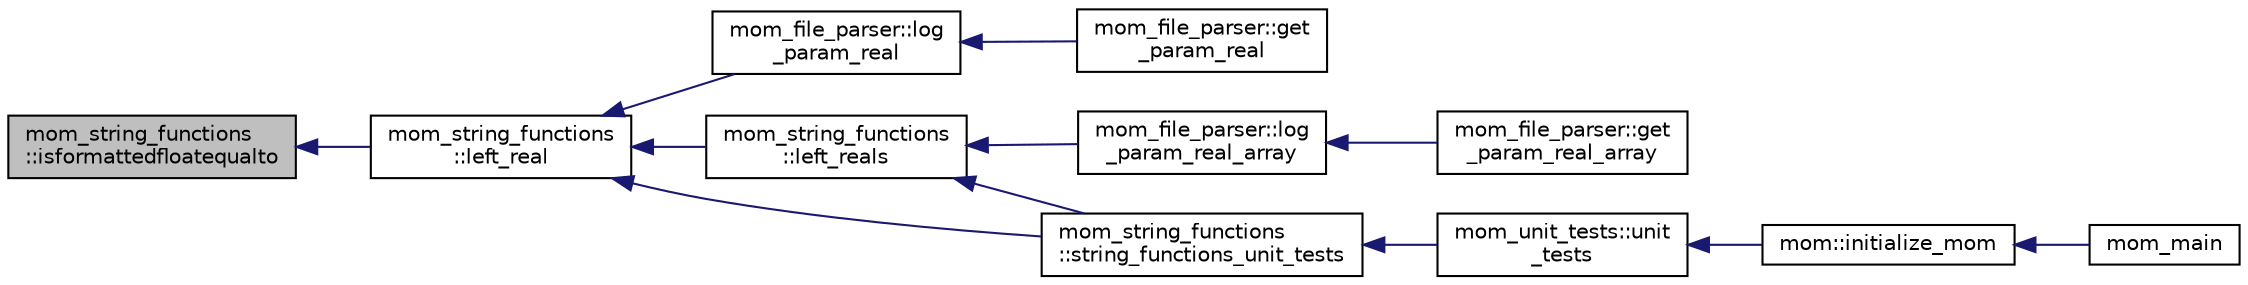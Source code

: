 digraph "mom_string_functions::isformattedfloatequalto"
{
 // INTERACTIVE_SVG=YES
  edge [fontname="Helvetica",fontsize="10",labelfontname="Helvetica",labelfontsize="10"];
  node [fontname="Helvetica",fontsize="10",shape=record];
  rankdir="LR";
  Node43 [label="mom_string_functions\l::isformattedfloatequalto",height=0.2,width=0.4,color="black", fillcolor="grey75", style="filled", fontcolor="black"];
  Node43 -> Node44 [dir="back",color="midnightblue",fontsize="10",style="solid",fontname="Helvetica"];
  Node44 [label="mom_string_functions\l::left_real",height=0.2,width=0.4,color="black", fillcolor="white", style="filled",URL="$namespacemom__string__functions.html#ab56b89fb51a387279afc68c85d30dca2"];
  Node44 -> Node45 [dir="back",color="midnightblue",fontsize="10",style="solid",fontname="Helvetica"];
  Node45 [label="mom_file_parser::log\l_param_real",height=0.2,width=0.4,color="black", fillcolor="white", style="filled",URL="$namespacemom__file__parser.html#aeb1b4f822e409456cd341f552542bfc2"];
  Node45 -> Node46 [dir="back",color="midnightblue",fontsize="10",style="solid",fontname="Helvetica"];
  Node46 [label="mom_file_parser::get\l_param_real",height=0.2,width=0.4,color="black", fillcolor="white", style="filled",URL="$namespacemom__file__parser.html#ad3ab0b86ed8dbac8c4ae556c24a6dd07"];
  Node44 -> Node47 [dir="back",color="midnightblue",fontsize="10",style="solid",fontname="Helvetica"];
  Node47 [label="mom_string_functions\l::left_reals",height=0.2,width=0.4,color="black", fillcolor="white", style="filled",URL="$namespacemom__string__functions.html#a07fa1b92ce5c4c4336bb45c5a89fa548"];
  Node47 -> Node48 [dir="back",color="midnightblue",fontsize="10",style="solid",fontname="Helvetica"];
  Node48 [label="mom_file_parser::log\l_param_real_array",height=0.2,width=0.4,color="black", fillcolor="white", style="filled",URL="$namespacemom__file__parser.html#aa368e3cc6595a4f7b84560e1ffbb3ac6"];
  Node48 -> Node49 [dir="back",color="midnightblue",fontsize="10",style="solid",fontname="Helvetica"];
  Node49 [label="mom_file_parser::get\l_param_real_array",height=0.2,width=0.4,color="black", fillcolor="white", style="filled",URL="$namespacemom__file__parser.html#af43ea79dcb7ced6a6bf49d438d105f76"];
  Node47 -> Node50 [dir="back",color="midnightblue",fontsize="10",style="solid",fontname="Helvetica"];
  Node50 [label="mom_string_functions\l::string_functions_unit_tests",height=0.2,width=0.4,color="black", fillcolor="white", style="filled",URL="$namespacemom__string__functions.html#a7b7aa802a4da2021801267f6c6f890bf",tooltip="Returns true if a unit test of string_functions fails. "];
  Node50 -> Node51 [dir="back",color="midnightblue",fontsize="10",style="solid",fontname="Helvetica"];
  Node51 [label="mom_unit_tests::unit\l_tests",height=0.2,width=0.4,color="black", fillcolor="white", style="filled",URL="$namespacemom__unit__tests.html#a71f3a2080872634c14a25a9411b59fe0",tooltip="Calls unit tests for other modules. Note that if a unit test returns true, a FATAL error is triggered..."];
  Node51 -> Node52 [dir="back",color="midnightblue",fontsize="10",style="solid",fontname="Helvetica"];
  Node52 [label="mom::initialize_mom",height=0.2,width=0.4,color="black", fillcolor="white", style="filled",URL="$namespacemom.html#a0be2869fef30e1e0604facfe1b41555d",tooltip="This subroutine initializes MOM. "];
  Node52 -> Node53 [dir="back",color="midnightblue",fontsize="10",style="solid",fontname="Helvetica"];
  Node53 [label="mom_main",height=0.2,width=0.4,color="black", fillcolor="white", style="filled",URL="$MOM__driver_8F90.html#a08fffeb2d8e8acbf9ed4609be6d258c6"];
  Node44 -> Node50 [dir="back",color="midnightblue",fontsize="10",style="solid",fontname="Helvetica"];
}
